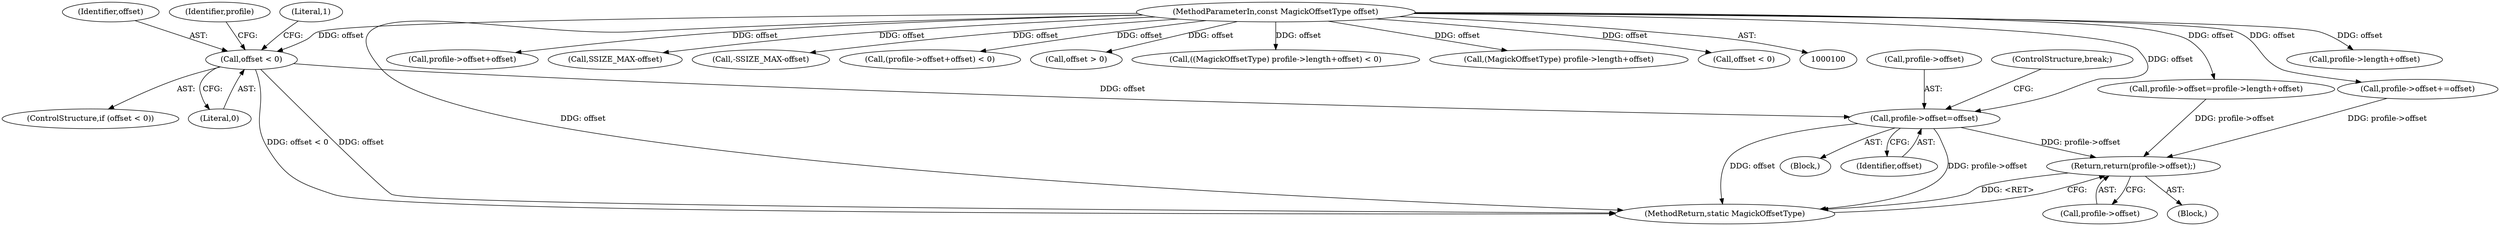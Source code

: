 digraph "0_ImageMagick_fe5f4b85e6b1b54d3b4588a77133c06ade46d891@pointer" {
"1000124" [label="(Call,profile->offset=offset)"];
"1000118" [label="(Call,offset < 0)"];
"1000101" [label="(MethodParameterIn,const MagickOffsetType offset)"];
"1000206" [label="(Return,return(profile->offset);)"];
"1000129" [label="(ControlStructure,break;)"];
"1000125" [label="(Call,profile->offset)"];
"1000104" [label="(Block,)"];
"1000207" [label="(Call,profile->offset)"];
"1000200" [label="(Call,profile->length+offset)"];
"1000116" [label="(Block,)"];
"1000128" [label="(Identifier,offset)"];
"1000119" [label="(Identifier,offset)"];
"1000166" [label="(Call,profile->offset+offset)"];
"1000126" [label="(Identifier,profile)"];
"1000196" [label="(Call,profile->offset=profile->length+offset)"];
"1000142" [label="(Call,SSIZE_MAX-offset)"];
"1000123" [label="(Literal,1)"];
"1000153" [label="(Call,-SSIZE_MAX-offset)"];
"1000165" [label="(Call,(profile->offset+offset) < 0)"];
"1000206" [label="(Return,return(profile->offset);)"];
"1000135" [label="(Call,offset > 0)"];
"1000117" [label="(ControlStructure,if (offset < 0))"];
"1000184" [label="(Call,((MagickOffsetType) profile->length+offset) < 0)"];
"1000120" [label="(Literal,0)"];
"1000124" [label="(Call,profile->offset=offset)"];
"1000185" [label="(Call,(MagickOffsetType) profile->length+offset)"];
"1000210" [label="(MethodReturn,static MagickOffsetType)"];
"1000101" [label="(MethodParameterIn,const MagickOffsetType offset)"];
"1000175" [label="(Call,profile->offset+=offset)"];
"1000146" [label="(Call,offset < 0)"];
"1000118" [label="(Call,offset < 0)"];
"1000124" -> "1000116"  [label="AST: "];
"1000124" -> "1000128"  [label="CFG: "];
"1000125" -> "1000124"  [label="AST: "];
"1000128" -> "1000124"  [label="AST: "];
"1000129" -> "1000124"  [label="CFG: "];
"1000124" -> "1000210"  [label="DDG: profile->offset"];
"1000124" -> "1000210"  [label="DDG: offset"];
"1000118" -> "1000124"  [label="DDG: offset"];
"1000101" -> "1000124"  [label="DDG: offset"];
"1000124" -> "1000206"  [label="DDG: profile->offset"];
"1000118" -> "1000117"  [label="AST: "];
"1000118" -> "1000120"  [label="CFG: "];
"1000119" -> "1000118"  [label="AST: "];
"1000120" -> "1000118"  [label="AST: "];
"1000123" -> "1000118"  [label="CFG: "];
"1000126" -> "1000118"  [label="CFG: "];
"1000118" -> "1000210"  [label="DDG: offset < 0"];
"1000118" -> "1000210"  [label="DDG: offset"];
"1000101" -> "1000118"  [label="DDG: offset"];
"1000101" -> "1000100"  [label="AST: "];
"1000101" -> "1000210"  [label="DDG: offset"];
"1000101" -> "1000135"  [label="DDG: offset"];
"1000101" -> "1000142"  [label="DDG: offset"];
"1000101" -> "1000146"  [label="DDG: offset"];
"1000101" -> "1000153"  [label="DDG: offset"];
"1000101" -> "1000165"  [label="DDG: offset"];
"1000101" -> "1000166"  [label="DDG: offset"];
"1000101" -> "1000175"  [label="DDG: offset"];
"1000101" -> "1000184"  [label="DDG: offset"];
"1000101" -> "1000185"  [label="DDG: offset"];
"1000101" -> "1000196"  [label="DDG: offset"];
"1000101" -> "1000200"  [label="DDG: offset"];
"1000206" -> "1000104"  [label="AST: "];
"1000206" -> "1000207"  [label="CFG: "];
"1000207" -> "1000206"  [label="AST: "];
"1000210" -> "1000206"  [label="CFG: "];
"1000206" -> "1000210"  [label="DDG: <RET>"];
"1000175" -> "1000206"  [label="DDG: profile->offset"];
"1000196" -> "1000206"  [label="DDG: profile->offset"];
}
